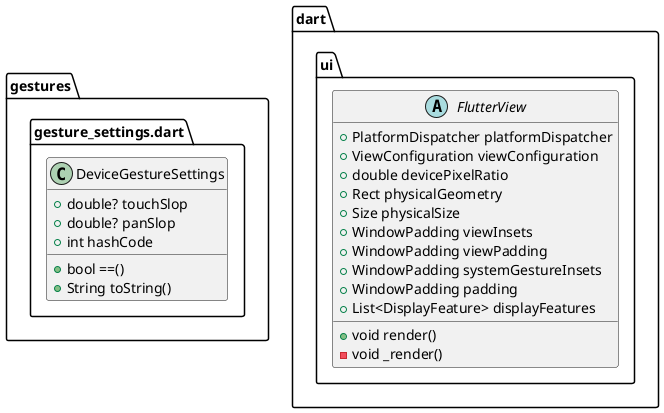 @startuml
set namespaceSeparator ::

class "gestures::gesture_settings.dart::DeviceGestureSettings" {
  +double? touchSlop
  +double? panSlop
  +int hashCode
  +bool ==()
  +String toString()
}

abstract class "dart::ui::FlutterView" {
  +PlatformDispatcher platformDispatcher
  +ViewConfiguration viewConfiguration
  +double devicePixelRatio
  +Rect physicalGeometry
  +Size physicalSize
  +WindowPadding viewInsets
  +WindowPadding viewPadding
  +WindowPadding systemGestureInsets
  +WindowPadding padding
  +List<DisplayFeature> displayFeatures
  +void render()
  -void _render()
}


@enduml